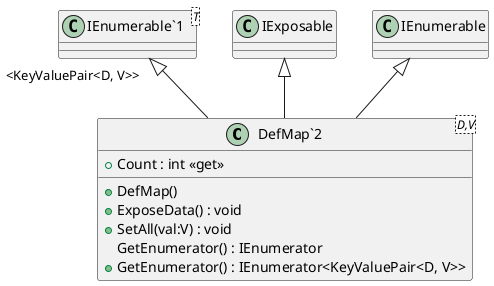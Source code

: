 @startuml
class "DefMap`2"<D,V> {
    + Count : int <<get>>
    + DefMap()
    + ExposeData() : void
    + SetAll(val:V) : void
    GetEnumerator() : IEnumerator
    + GetEnumerator() : IEnumerator<KeyValuePair<D, V>>
}
class "IEnumerable`1"<T> {
}
IExposable <|-- "DefMap`2"
"IEnumerable`1" "<KeyValuePair<D, V>>" <|-- "DefMap`2"
IEnumerable <|-- "DefMap`2"
@enduml

